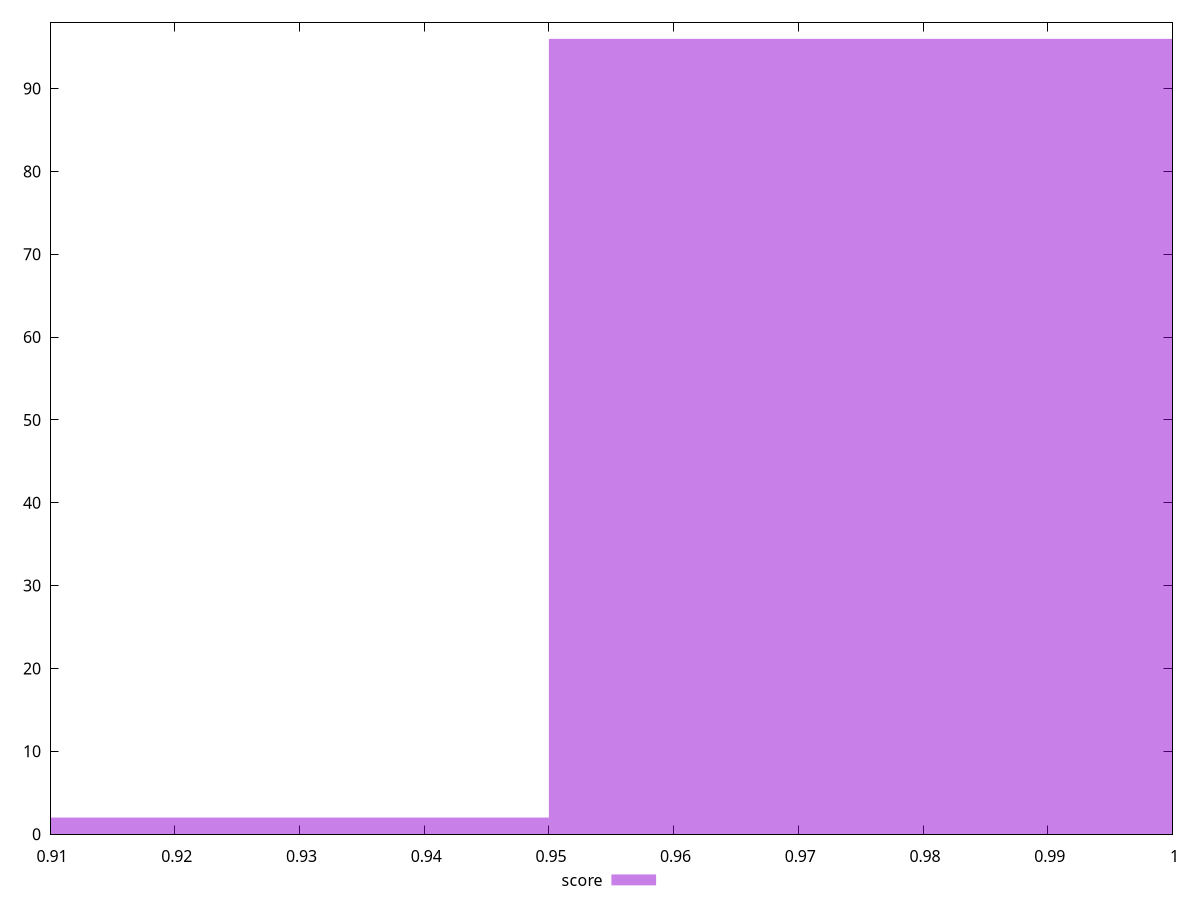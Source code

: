 reset

$score <<EOF
0.9 2
1 96
EOF

set key outside below
set boxwidth 0.1
set xrange [0.91:1]
set yrange [0:98]
set trange [0:98]
set style fill transparent solid 0.5 noborder
set terminal svg size 640, 490 enhanced background rgb 'white'
set output "report/report_00029_2021-02-24T13-36-40.390Z/unused-css-rules/samples/card/score/histogram.svg"

plot $score title "score" with boxes

reset
